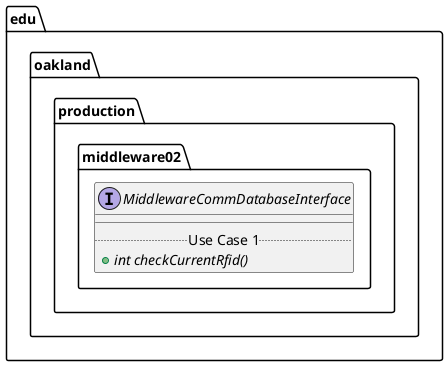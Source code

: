 @startuml MiddlewareCommDatabaseInterface

package edu.oakland.production.middleware02 {
    interface MiddlewareCommDatabaseInterface {
        __
        .. Use Case 1 ..
        {abstract} + int checkCurrentRfid()
    }
}

@enduml